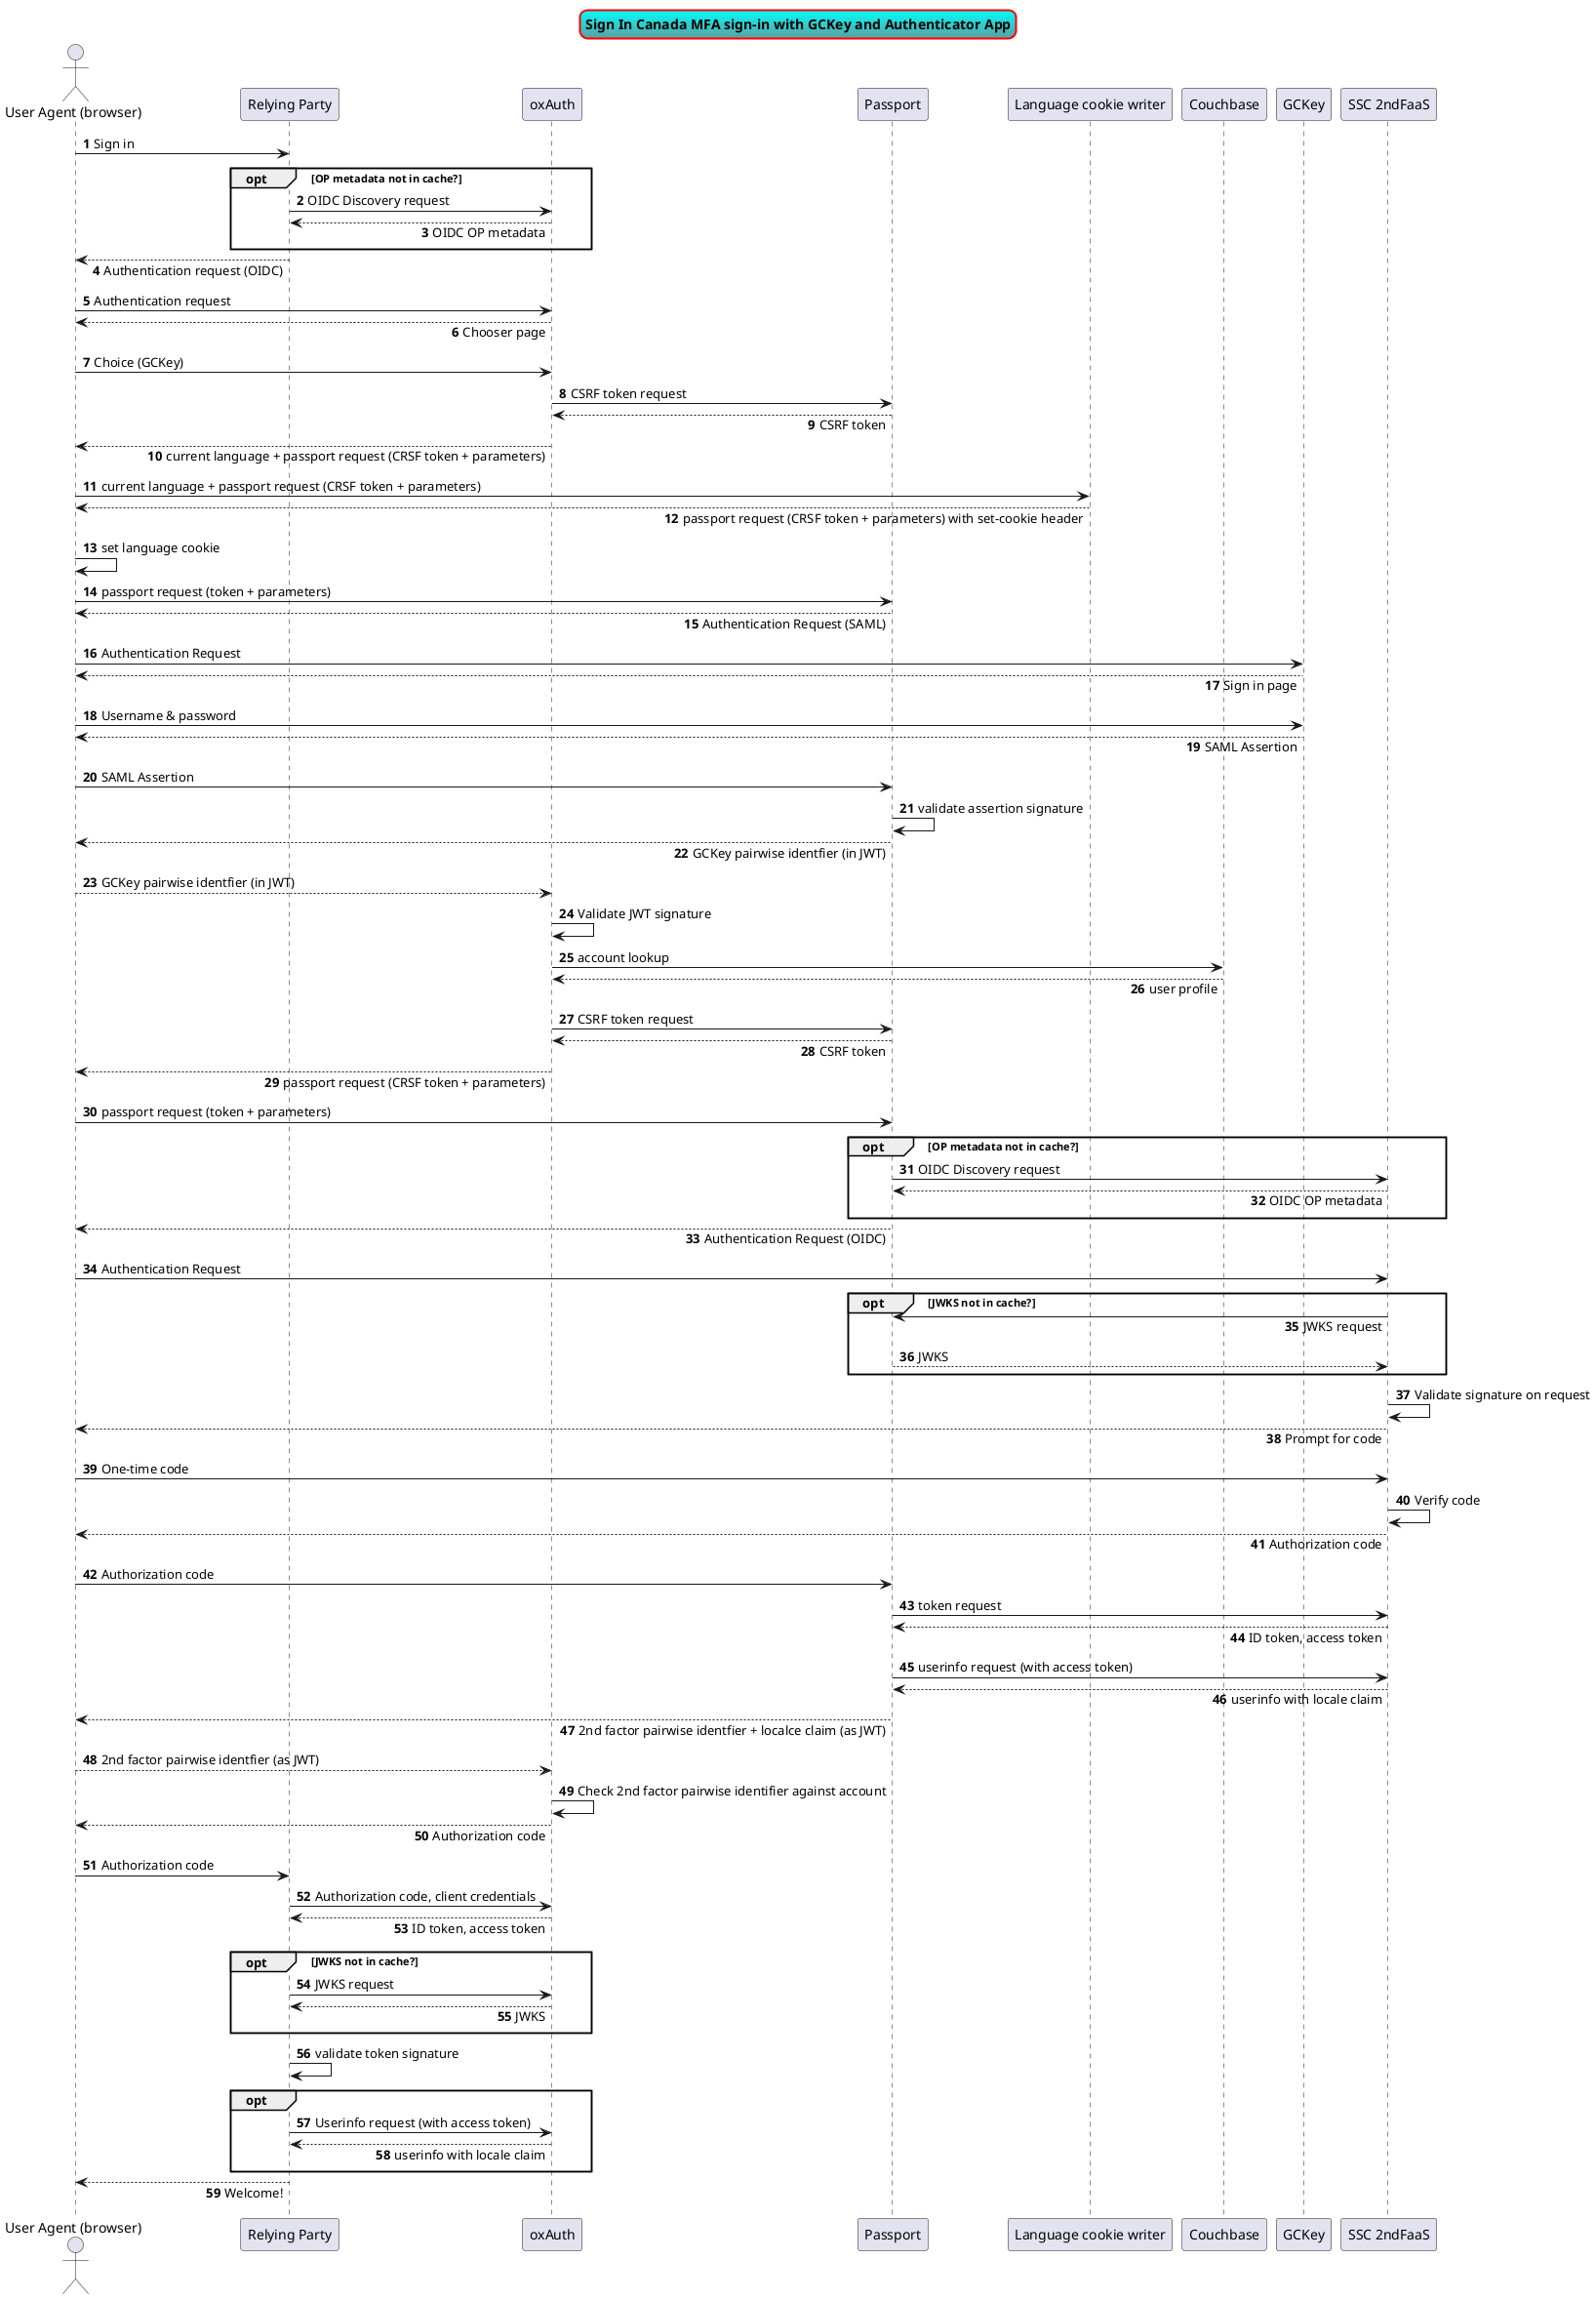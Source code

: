 @startuml

skinparam sequenceMessageAlign direction
skinparam responseMessageBelowArrow true
skinparam titleBorderRoundCorner 15
skinparam titleBorderThickness 2
skinparam titleBorderColor red
skinparam titleBackgroundColor Aqua-CadetBlue

title Sign In Canada MFA sign-in with GCKey and Authenticator App

autonumber

Actor "User Agent (browser)" as user
Participant "Relying Party" as rp
Participant "oxAuth" as op
Participant "Passport" as passport
Participant "Language cookie writer" as lcs
Participant "Couchbase" as couchbase
Participant "GCKey" as gckey
Participant "SSC 2ndFaaS" as totp

user -> rp : Sign in
opt OP metadata not in cache?
    rp -> op : OIDC Discovery request
    rp <-- op : OIDC OP metadata
end
user <-- rp : Authentication request (OIDC)
user -> op : Authentication request
user <-- op : Chooser page
user -> op : Choice (GCKey)
op -> passport : CSRF token request
op <-- passport : CSRF token
user <-- op : current language + passport request (CRSF token + parameters)
user -> lcs : current language + passport request (CRSF token + parameters)
user <-- lcs : passport request (CRSF token + parameters) with set-cookie header
user -> user: set language cookie
user -> passport : passport request (token + parameters)
user <-- passport : Authentication Request (SAML)
user -> gckey : Authentication Request
user <-- gckey : Sign in page
user -> gckey : Username & password
user <-- gckey : SAML Assertion
user -> passport : SAML Assertion
passport -> passport : validate assertion signature
user <-- passport : GCKey pairwise identfier (in JWT)
user --> op : GCKey pairwise identfier (in JWT)
op -> op : Validate JWT signature
op -> couchbase : account lookup
op <-- couchbase : user profile
op -> passport : CSRF token request
op <-- passport : CSRF token
user <-- op : passport request (CRSF token + parameters)
user -> passport : passport request (token + parameters)
opt OP metadata not in cache?
    passport -> totp : OIDC Discovery request
    passport <-- totp : OIDC OP metadata
end
user <-- passport : Authentication Request (OIDC)
user -> totp : Authentication Request
opt JWKS not in cache?
    passport <- totp : JWKS request
    passport --> totp : JWKS
end
totp -> totp : Validate signature on request
user <-- totp : Prompt for code
user -> totp : One-time code
totp -> totp : Verify code
user <-- totp : Authorization code
user -> passport : Authorization code
passport -> totp : token request
passport <-- totp : ID token, access token
passport -> totp : userinfo request (with access token)
passport <-- totp : userinfo with locale claim
user <-- passport : 2nd factor pairwise identfier + localce claim (as JWT)
user --> op : 2nd factor pairwise identfier (as JWT)
op -> op : Check 2nd factor pairwise identifier against account
user <-- op : Authorization code
user -> rp :  Authorization code
rp -> op : Authorization code, client credentials
rp <-- op : ID token, access token
opt JWKS not in cache?
    rp -> op : JWKS request
    rp <-- op : JWKS
end
rp -> rp : validate token signature
opt
    rp -> op : Userinfo request (with access token)
    rp <-- op : userinfo with locale claim
end
user <-- rp: Welcome!

@enduml



